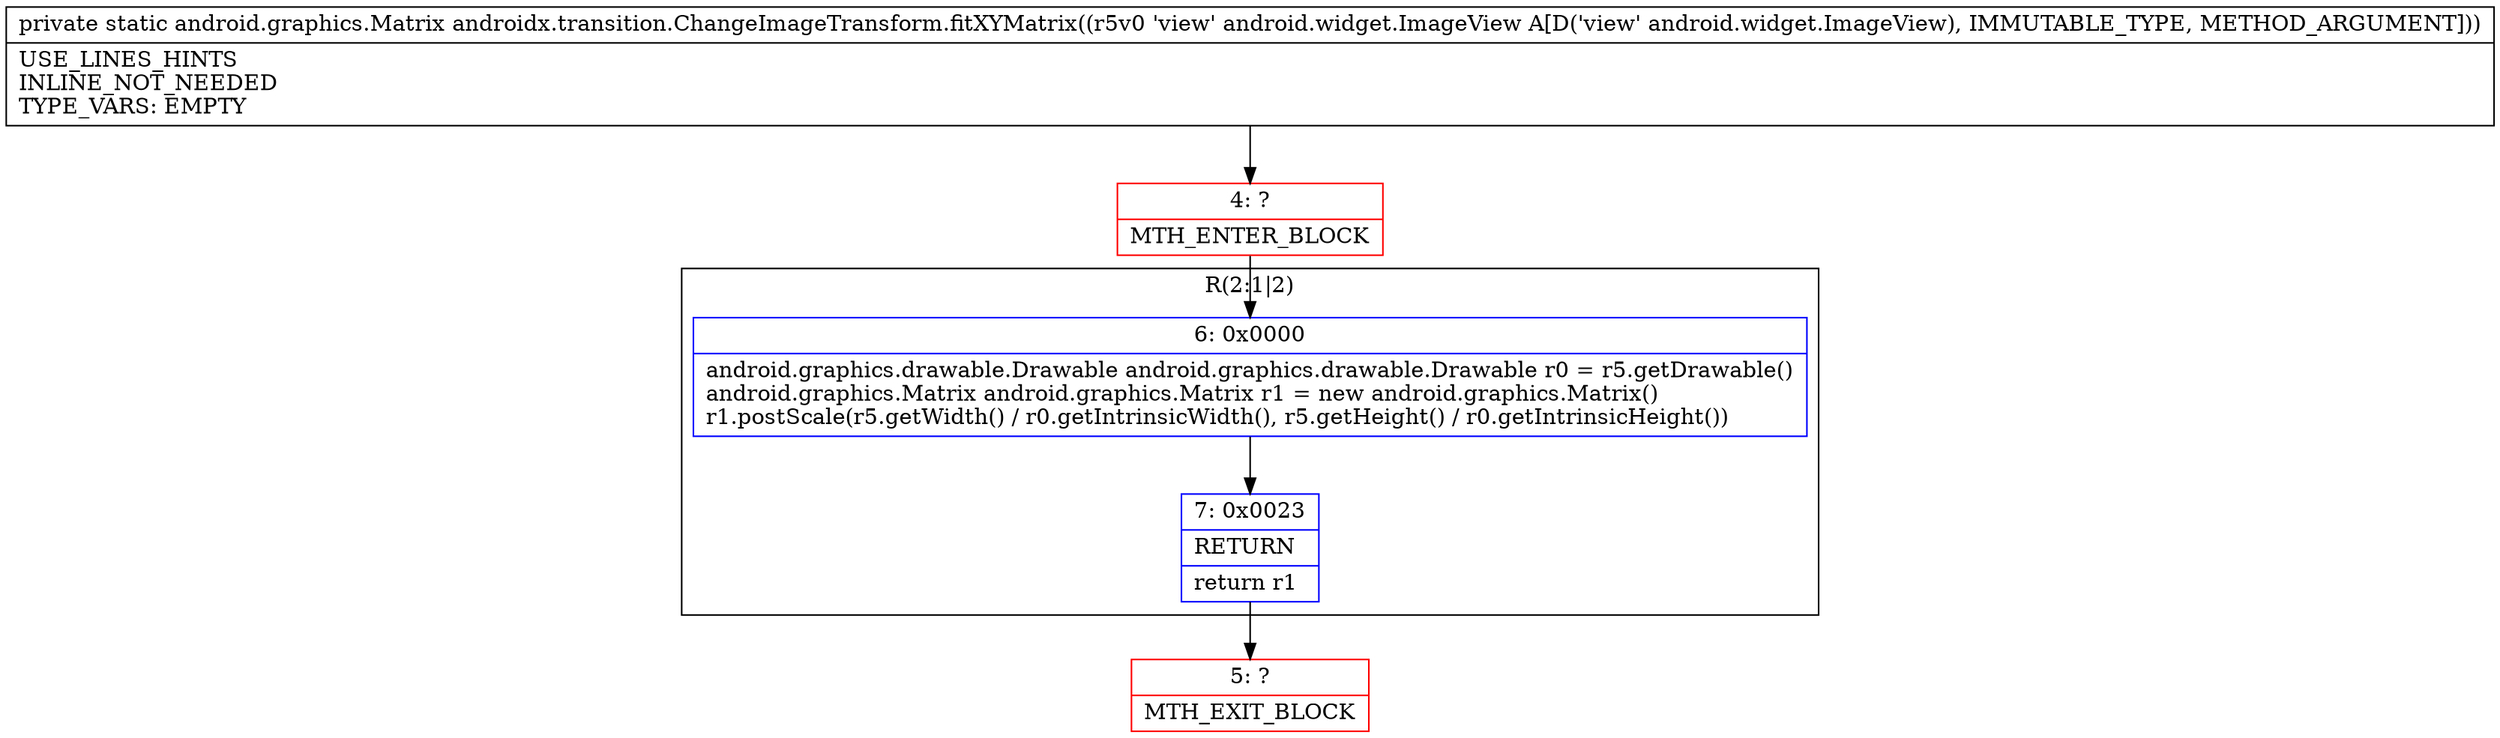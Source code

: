 digraph "CFG forandroidx.transition.ChangeImageTransform.fitXYMatrix(Landroid\/widget\/ImageView;)Landroid\/graphics\/Matrix;" {
subgraph cluster_Region_1167290801 {
label = "R(2:1|2)";
node [shape=record,color=blue];
Node_6 [shape=record,label="{6\:\ 0x0000|android.graphics.drawable.Drawable android.graphics.drawable.Drawable r0 = r5.getDrawable()\landroid.graphics.Matrix android.graphics.Matrix r1 = new android.graphics.Matrix()\lr1.postScale(r5.getWidth() \/ r0.getIntrinsicWidth(), r5.getHeight() \/ r0.getIntrinsicHeight())\l}"];
Node_7 [shape=record,label="{7\:\ 0x0023|RETURN\l|return r1\l}"];
}
Node_4 [shape=record,color=red,label="{4\:\ ?|MTH_ENTER_BLOCK\l}"];
Node_5 [shape=record,color=red,label="{5\:\ ?|MTH_EXIT_BLOCK\l}"];
MethodNode[shape=record,label="{private static android.graphics.Matrix androidx.transition.ChangeImageTransform.fitXYMatrix((r5v0 'view' android.widget.ImageView A[D('view' android.widget.ImageView), IMMUTABLE_TYPE, METHOD_ARGUMENT]))  | USE_LINES_HINTS\lINLINE_NOT_NEEDED\lTYPE_VARS: EMPTY\l}"];
MethodNode -> Node_4;Node_6 -> Node_7;
Node_7 -> Node_5;
Node_4 -> Node_6;
}

